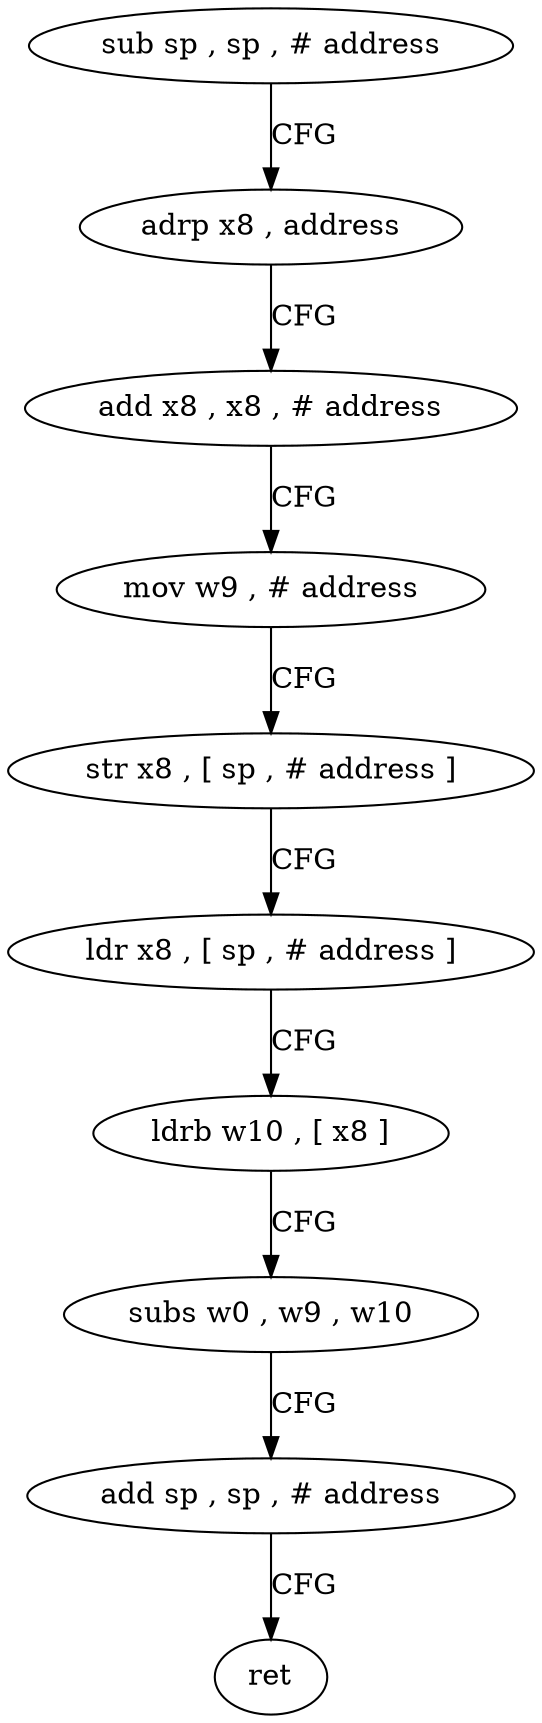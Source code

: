 digraph "func" {
"4280860" [label = "sub sp , sp , # address" ]
"4280864" [label = "adrp x8 , address" ]
"4280868" [label = "add x8 , x8 , # address" ]
"4280872" [label = "mov w9 , # address" ]
"4280876" [label = "str x8 , [ sp , # address ]" ]
"4280880" [label = "ldr x8 , [ sp , # address ]" ]
"4280884" [label = "ldrb w10 , [ x8 ]" ]
"4280888" [label = "subs w0 , w9 , w10" ]
"4280892" [label = "add sp , sp , # address" ]
"4280896" [label = "ret" ]
"4280860" -> "4280864" [ label = "CFG" ]
"4280864" -> "4280868" [ label = "CFG" ]
"4280868" -> "4280872" [ label = "CFG" ]
"4280872" -> "4280876" [ label = "CFG" ]
"4280876" -> "4280880" [ label = "CFG" ]
"4280880" -> "4280884" [ label = "CFG" ]
"4280884" -> "4280888" [ label = "CFG" ]
"4280888" -> "4280892" [ label = "CFG" ]
"4280892" -> "4280896" [ label = "CFG" ]
}
